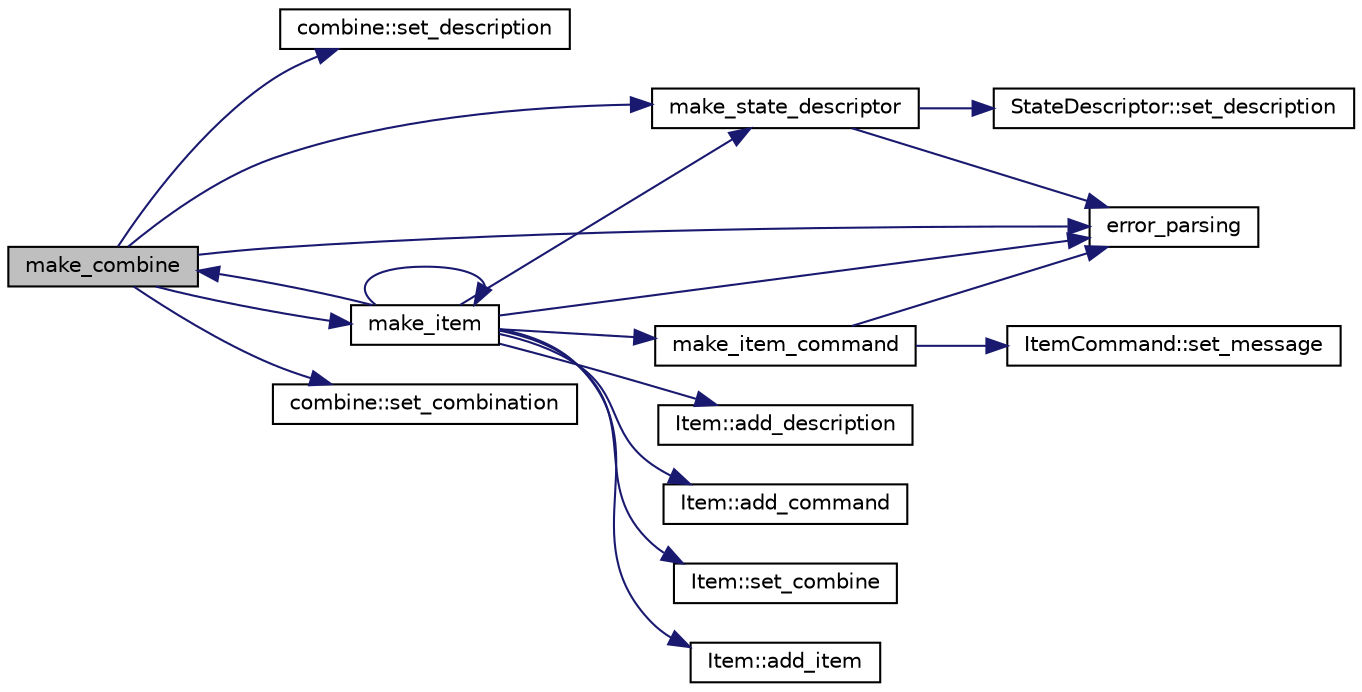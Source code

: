 digraph G
{
  edge [fontname="Helvetica",fontsize="10",labelfontname="Helvetica",labelfontsize="10"];
  node [fontname="Helvetica",fontsize="10",shape=record];
  rankdir="LR";
  Node1 [label="make_combine",height=0.2,width=0.4,color="black", fillcolor="grey75", style="filled" fontcolor="black"];
  Node1 -> Node2 [color="midnightblue",fontsize="10",style="solid",fontname="Helvetica"];
  Node2 [label="combine::set_description",height=0.2,width=0.4,color="black", fillcolor="white", style="filled",URL="$classcombine.html#aa897ba56cee21fdf777faa854910e75f"];
  Node1 -> Node3 [color="midnightblue",fontsize="10",style="solid",fontname="Helvetica"];
  Node3 [label="make_state_descriptor",height=0.2,width=0.4,color="black", fillcolor="white", style="filled",URL="$parser_8cpp.html#a77cd775cd350280b4e707ba439f01e07"];
  Node3 -> Node4 [color="midnightblue",fontsize="10",style="solid",fontname="Helvetica"];
  Node4 [label="StateDescriptor::set_description",height=0.2,width=0.4,color="black", fillcolor="white", style="filled",URL="$class_state_descriptor.html#a58265248efa7a27af7e6bbddeab1d74a"];
  Node3 -> Node5 [color="midnightblue",fontsize="10",style="solid",fontname="Helvetica"];
  Node5 [label="error_parsing",height=0.2,width=0.4,color="black", fillcolor="white", style="filled",URL="$parser_8cpp.html#ab94991fee08560fa7428d41c2ead929f"];
  Node1 -> Node6 [color="midnightblue",fontsize="10",style="solid",fontname="Helvetica"];
  Node6 [label="combine::set_combination",height=0.2,width=0.4,color="black", fillcolor="white", style="filled",URL="$classcombine.html#ac6c0a056bd26d65601555c9058621704"];
  Node1 -> Node7 [color="midnightblue",fontsize="10",style="solid",fontname="Helvetica"];
  Node7 [label="make_item",height=0.2,width=0.4,color="black", fillcolor="white", style="filled",URL="$parser_8cpp.html#a3421b449747c2e99c3fa10aa82670030"];
  Node7 -> Node8 [color="midnightblue",fontsize="10",style="solid",fontname="Helvetica"];
  Node8 [label="Item::add_description",height=0.2,width=0.4,color="black", fillcolor="white", style="filled",URL="$class_item.html#af6e0efea4346f669ac5479b258511e68"];
  Node7 -> Node3 [color="midnightblue",fontsize="10",style="solid",fontname="Helvetica"];
  Node7 -> Node9 [color="midnightblue",fontsize="10",style="solid",fontname="Helvetica"];
  Node9 [label="Item::add_command",height=0.2,width=0.4,color="black", fillcolor="white", style="filled",URL="$class_item.html#ab78d891c3aed983ea7b2e5311b0da68c"];
  Node7 -> Node10 [color="midnightblue",fontsize="10",style="solid",fontname="Helvetica"];
  Node10 [label="make_item_command",height=0.2,width=0.4,color="black", fillcolor="white", style="filled",URL="$parser_8cpp.html#a2a662ae71857af8d6b9546479a6877ed"];
  Node10 -> Node11 [color="midnightblue",fontsize="10",style="solid",fontname="Helvetica"];
  Node11 [label="ItemCommand::set_message",height=0.2,width=0.4,color="black", fillcolor="white", style="filled",URL="$class_item_command.html#abe177c8696e00480a716959b335ebca8"];
  Node10 -> Node5 [color="midnightblue",fontsize="10",style="solid",fontname="Helvetica"];
  Node7 -> Node12 [color="midnightblue",fontsize="10",style="solid",fontname="Helvetica"];
  Node12 [label="Item::set_combine",height=0.2,width=0.4,color="black", fillcolor="white", style="filled",URL="$class_item.html#a183a0ec19bfd51e8af5f24d57880ccd1"];
  Node7 -> Node1 [color="midnightblue",fontsize="10",style="solid",fontname="Helvetica"];
  Node7 -> Node13 [color="midnightblue",fontsize="10",style="solid",fontname="Helvetica"];
  Node13 [label="Item::add_item",height=0.2,width=0.4,color="black", fillcolor="white", style="filled",URL="$class_item.html#a9edf14d98665b133106339442b972837"];
  Node7 -> Node7 [color="midnightblue",fontsize="10",style="solid",fontname="Helvetica"];
  Node7 -> Node5 [color="midnightblue",fontsize="10",style="solid",fontname="Helvetica"];
  Node1 -> Node5 [color="midnightblue",fontsize="10",style="solid",fontname="Helvetica"];
}
